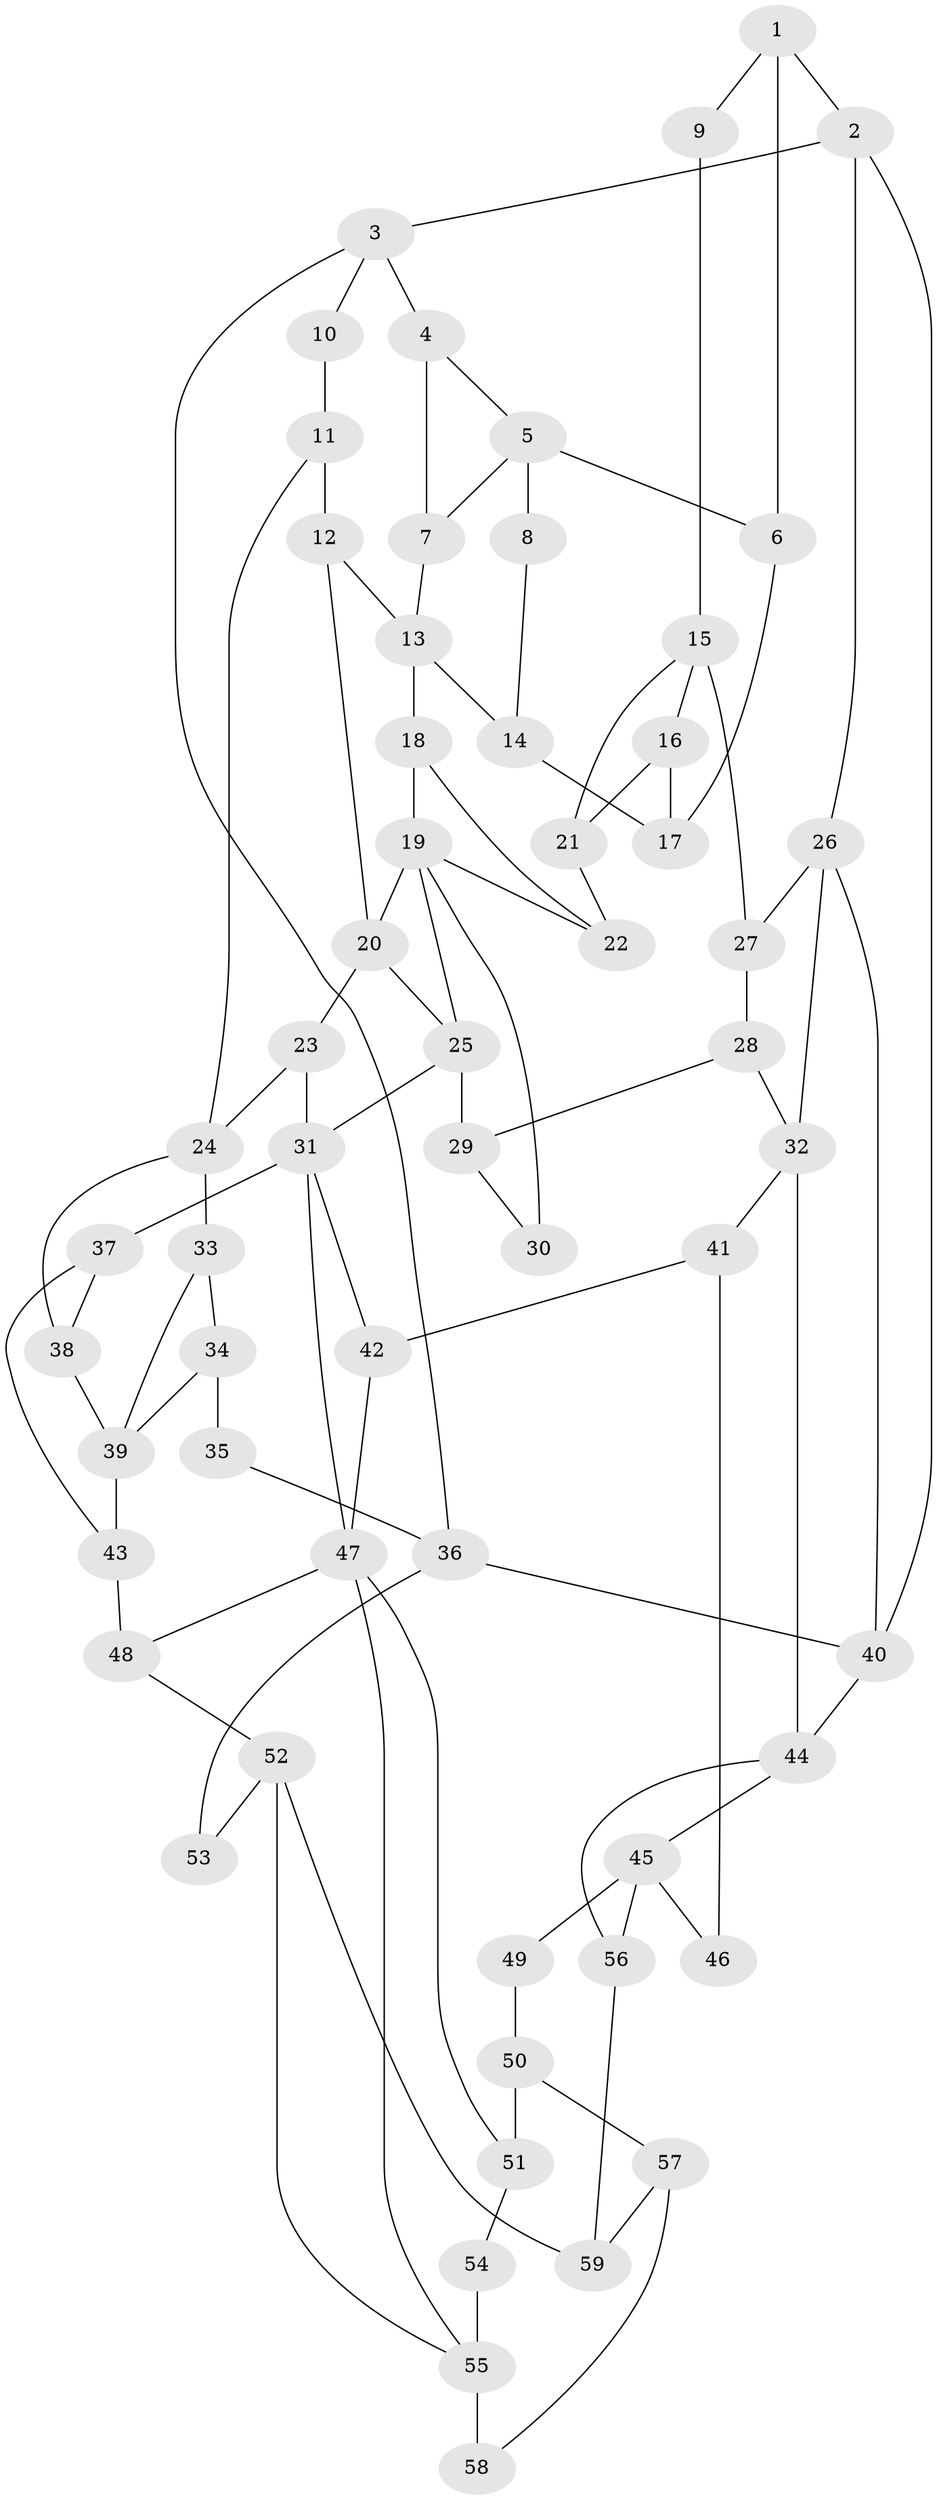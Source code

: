 // original degree distribution, {3: 0.017094017094017096, 5: 0.4444444444444444, 4: 0.28205128205128205, 6: 0.2564102564102564}
// Generated by graph-tools (version 1.1) at 2025/54/03/04/25 22:54:22]
// undirected, 59 vertices, 95 edges
graph export_dot {
  node [color=gray90,style=filled];
  1;
  2;
  3;
  4;
  5;
  6;
  7;
  8;
  9;
  10;
  11;
  12;
  13;
  14;
  15;
  16;
  17;
  18;
  19;
  20;
  21;
  22;
  23;
  24;
  25;
  26;
  27;
  28;
  29;
  30;
  31;
  32;
  33;
  34;
  35;
  36;
  37;
  38;
  39;
  40;
  41;
  42;
  43;
  44;
  45;
  46;
  47;
  48;
  49;
  50;
  51;
  52;
  53;
  54;
  55;
  56;
  57;
  58;
  59;
  1 -- 2 [weight=2.0];
  1 -- 6 [weight=1.0];
  1 -- 9 [weight=2.0];
  2 -- 3 [weight=1.0];
  2 -- 26 [weight=1.0];
  2 -- 40 [weight=1.0];
  3 -- 4 [weight=1.0];
  3 -- 10 [weight=1.0];
  3 -- 36 [weight=1.0];
  4 -- 5 [weight=1.0];
  4 -- 7 [weight=1.0];
  5 -- 6 [weight=1.0];
  5 -- 7 [weight=1.0];
  5 -- 8 [weight=2.0];
  6 -- 17 [weight=1.0];
  7 -- 13 [weight=1.0];
  8 -- 14 [weight=1.0];
  9 -- 15 [weight=2.0];
  10 -- 11 [weight=2.0];
  11 -- 12 [weight=2.0];
  11 -- 24 [weight=2.0];
  12 -- 13 [weight=2.0];
  12 -- 20 [weight=1.0];
  13 -- 14 [weight=1.0];
  13 -- 18 [weight=1.0];
  14 -- 17 [weight=1.0];
  15 -- 16 [weight=1.0];
  15 -- 21 [weight=1.0];
  15 -- 27 [weight=2.0];
  16 -- 17 [weight=1.0];
  16 -- 21 [weight=1.0];
  18 -- 19 [weight=1.0];
  18 -- 22 [weight=1.0];
  19 -- 20 [weight=1.0];
  19 -- 22 [weight=1.0];
  19 -- 25 [weight=1.0];
  19 -- 30 [weight=2.0];
  20 -- 23 [weight=1.0];
  20 -- 25 [weight=1.0];
  21 -- 22 [weight=1.0];
  23 -- 24 [weight=2.0];
  23 -- 31 [weight=1.0];
  24 -- 33 [weight=1.0];
  24 -- 38 [weight=1.0];
  25 -- 29 [weight=1.0];
  25 -- 31 [weight=2.0];
  26 -- 27 [weight=2.0];
  26 -- 32 [weight=2.0];
  26 -- 40 [weight=1.0];
  27 -- 28 [weight=1.0];
  28 -- 29 [weight=1.0];
  28 -- 32 [weight=1.0];
  29 -- 30 [weight=1.0];
  31 -- 37 [weight=1.0];
  31 -- 42 [weight=1.0];
  31 -- 47 [weight=1.0];
  32 -- 41 [weight=1.0];
  32 -- 44 [weight=1.0];
  33 -- 34 [weight=1.0];
  33 -- 39 [weight=1.0];
  34 -- 35 [weight=2.0];
  34 -- 39 [weight=3.0];
  35 -- 36 [weight=1.0];
  36 -- 40 [weight=1.0];
  36 -- 53 [weight=1.0];
  37 -- 38 [weight=1.0];
  37 -- 43 [weight=1.0];
  38 -- 39 [weight=1.0];
  39 -- 43 [weight=1.0];
  40 -- 44 [weight=1.0];
  41 -- 42 [weight=1.0];
  41 -- 46 [weight=1.0];
  42 -- 47 [weight=1.0];
  43 -- 48 [weight=1.0];
  44 -- 45 [weight=1.0];
  44 -- 56 [weight=1.0];
  45 -- 46 [weight=2.0];
  45 -- 49 [weight=2.0];
  45 -- 56 [weight=1.0];
  47 -- 48 [weight=1.0];
  47 -- 51 [weight=1.0];
  47 -- 55 [weight=1.0];
  48 -- 52 [weight=1.0];
  49 -- 50 [weight=4.0];
  50 -- 51 [weight=1.0];
  50 -- 57 [weight=1.0];
  51 -- 54 [weight=1.0];
  52 -- 53 [weight=2.0];
  52 -- 55 [weight=1.0];
  52 -- 59 [weight=1.0];
  54 -- 55 [weight=2.0];
  55 -- 58 [weight=2.0];
  56 -- 59 [weight=1.0];
  57 -- 58 [weight=1.0];
  57 -- 59 [weight=1.0];
}

